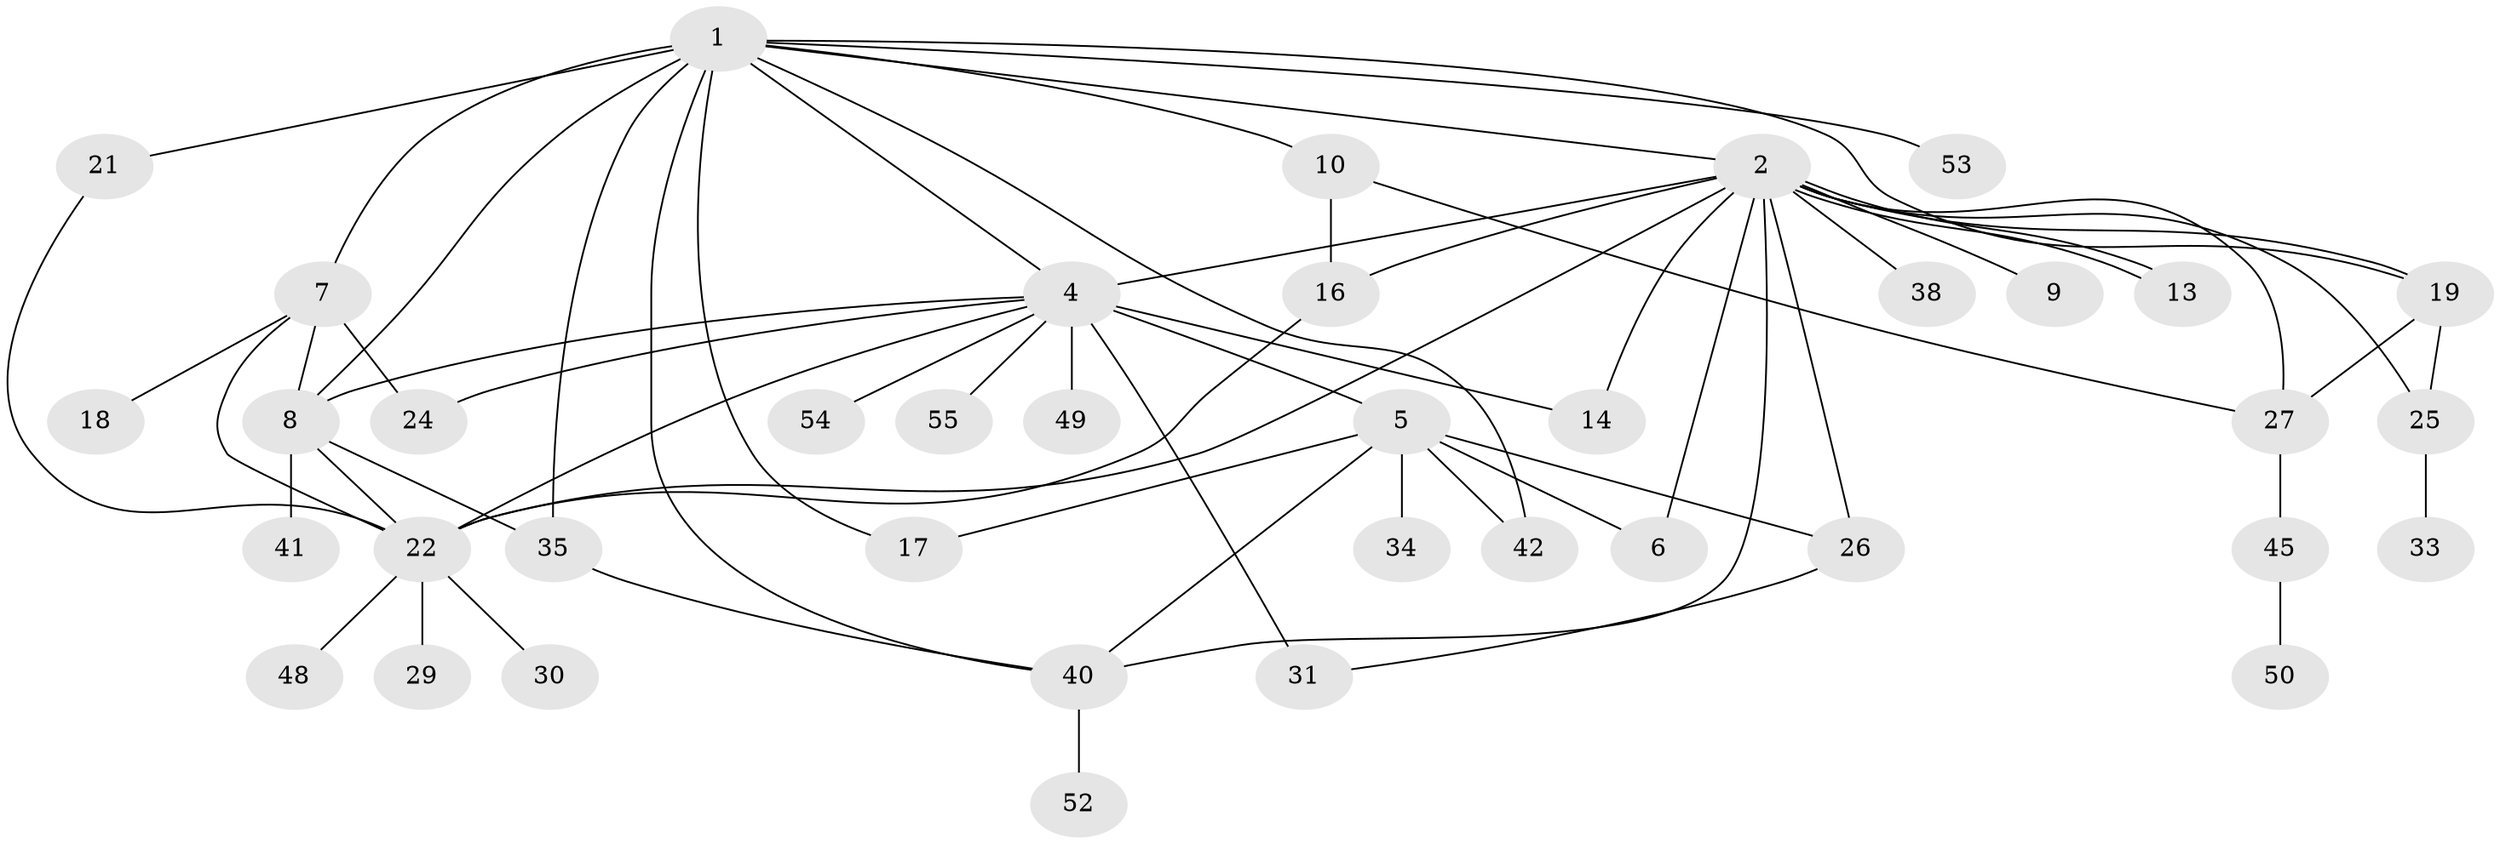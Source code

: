// Generated by graph-tools (version 1.1) at 2025/51/02/27/25 19:51:54]
// undirected, 39 vertices, 63 edges
graph export_dot {
graph [start="1"]
  node [color=gray90,style=filled];
  1 [super="+3"];
  2 [super="+46"];
  4 [super="+11"];
  5 [super="+12"];
  6;
  7 [super="+28"];
  8 [super="+32"];
  9;
  10 [super="+15"];
  13;
  14 [super="+20"];
  16;
  17 [super="+47"];
  18 [super="+23"];
  19;
  21;
  22 [super="+36"];
  24;
  25 [super="+43"];
  26;
  27 [super="+37"];
  29;
  30;
  31 [super="+44"];
  33;
  34;
  35 [super="+39"];
  38;
  40 [super="+51"];
  41;
  42;
  45;
  48;
  49;
  50;
  52;
  53;
  54;
  55;
  1 -- 2 [weight=2];
  1 -- 7 [weight=2];
  1 -- 10;
  1 -- 35 [weight=2];
  1 -- 4;
  1 -- 40;
  1 -- 42;
  1 -- 17;
  1 -- 19;
  1 -- 21;
  1 -- 53;
  1 -- 8;
  2 -- 4;
  2 -- 6;
  2 -- 9;
  2 -- 13;
  2 -- 13;
  2 -- 16;
  2 -- 19;
  2 -- 22;
  2 -- 25;
  2 -- 26;
  2 -- 27;
  2 -- 38;
  2 -- 40;
  2 -- 14;
  4 -- 5 [weight=2];
  4 -- 14;
  4 -- 22;
  4 -- 24;
  4 -- 31 [weight=2];
  4 -- 49;
  4 -- 54;
  4 -- 55;
  4 -- 8;
  5 -- 6;
  5 -- 40;
  5 -- 42;
  5 -- 17;
  5 -- 34;
  5 -- 26;
  7 -- 8;
  7 -- 18;
  7 -- 22;
  7 -- 24;
  8 -- 41;
  8 -- 35;
  8 -- 22;
  10 -- 16;
  10 -- 27;
  16 -- 22;
  19 -- 25;
  19 -- 27;
  21 -- 22;
  22 -- 29;
  22 -- 30;
  22 -- 48;
  25 -- 33;
  26 -- 31;
  27 -- 45;
  35 -- 40;
  40 -- 52;
  45 -- 50;
}

